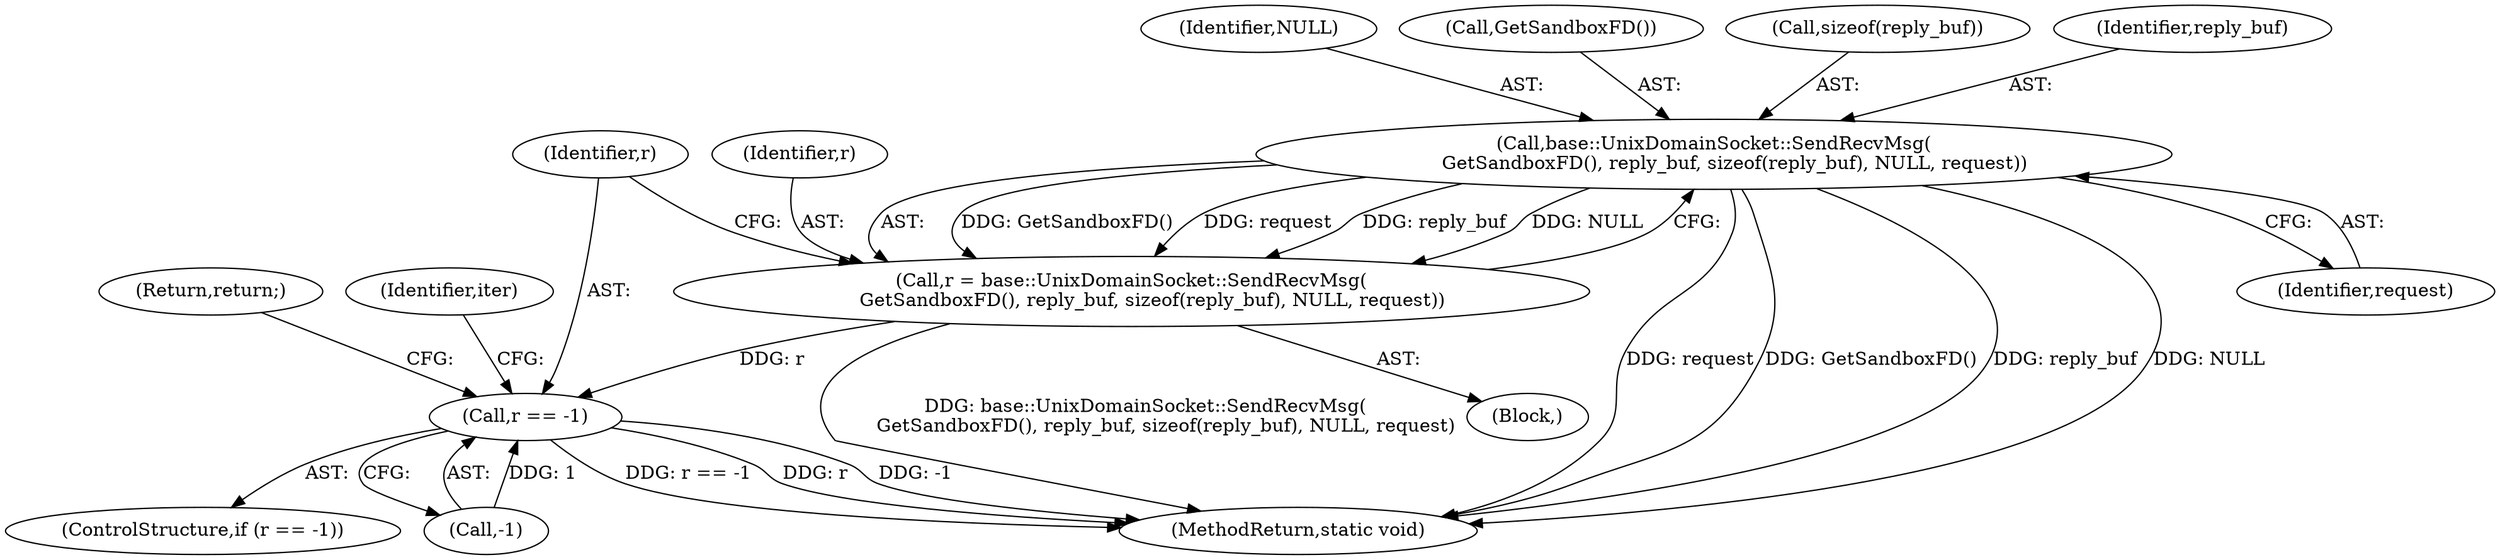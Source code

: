 digraph "0_Chrome_dc5edc9c05901feeac616c075d0337e634f3a02a_0@API" {
"1000126" [label="(Call,base::UnixDomainSocket::SendRecvMsg(\n       GetSandboxFD(), reply_buf, sizeof(reply_buf), NULL, request))"];
"1000124" [label="(Call,r = base::UnixDomainSocket::SendRecvMsg(\n       GetSandboxFD(), reply_buf, sizeof(reply_buf), NULL, request))"];
"1000134" [label="(Call,r == -1)"];
"1000136" [label="(Call,-1)"];
"1000126" [label="(Call,base::UnixDomainSocket::SendRecvMsg(\n       GetSandboxFD(), reply_buf, sizeof(reply_buf), NULL, request))"];
"1000133" [label="(ControlStructure,if (r == -1))"];
"1000139" [label="(Return,return;)"];
"1000131" [label="(Identifier,NULL)"];
"1000124" [label="(Call,r = base::UnixDomainSocket::SendRecvMsg(\n       GetSandboxFD(), reply_buf, sizeof(reply_buf), NULL, request))"];
"1000156" [label="(MethodReturn,static void)"];
"1000125" [label="(Identifier,r)"];
"1000127" [label="(Call,GetSandboxFD())"];
"1000129" [label="(Call,sizeof(reply_buf))"];
"1000134" [label="(Call,r == -1)"];
"1000105" [label="(Block,)"];
"1000146" [label="(Identifier,iter)"];
"1000128" [label="(Identifier,reply_buf)"];
"1000132" [label="(Identifier,request)"];
"1000135" [label="(Identifier,r)"];
"1000126" -> "1000124"  [label="AST: "];
"1000126" -> "1000132"  [label="CFG: "];
"1000127" -> "1000126"  [label="AST: "];
"1000128" -> "1000126"  [label="AST: "];
"1000129" -> "1000126"  [label="AST: "];
"1000131" -> "1000126"  [label="AST: "];
"1000132" -> "1000126"  [label="AST: "];
"1000124" -> "1000126"  [label="CFG: "];
"1000126" -> "1000156"  [label="DDG: request"];
"1000126" -> "1000156"  [label="DDG: GetSandboxFD()"];
"1000126" -> "1000156"  [label="DDG: reply_buf"];
"1000126" -> "1000156"  [label="DDG: NULL"];
"1000126" -> "1000124"  [label="DDG: GetSandboxFD()"];
"1000126" -> "1000124"  [label="DDG: request"];
"1000126" -> "1000124"  [label="DDG: reply_buf"];
"1000126" -> "1000124"  [label="DDG: NULL"];
"1000124" -> "1000105"  [label="AST: "];
"1000125" -> "1000124"  [label="AST: "];
"1000135" -> "1000124"  [label="CFG: "];
"1000124" -> "1000156"  [label="DDG: base::UnixDomainSocket::SendRecvMsg(\n       GetSandboxFD(), reply_buf, sizeof(reply_buf), NULL, request)"];
"1000124" -> "1000134"  [label="DDG: r"];
"1000134" -> "1000133"  [label="AST: "];
"1000134" -> "1000136"  [label="CFG: "];
"1000135" -> "1000134"  [label="AST: "];
"1000136" -> "1000134"  [label="AST: "];
"1000139" -> "1000134"  [label="CFG: "];
"1000146" -> "1000134"  [label="CFG: "];
"1000134" -> "1000156"  [label="DDG: r == -1"];
"1000134" -> "1000156"  [label="DDG: r"];
"1000134" -> "1000156"  [label="DDG: -1"];
"1000136" -> "1000134"  [label="DDG: 1"];
}
